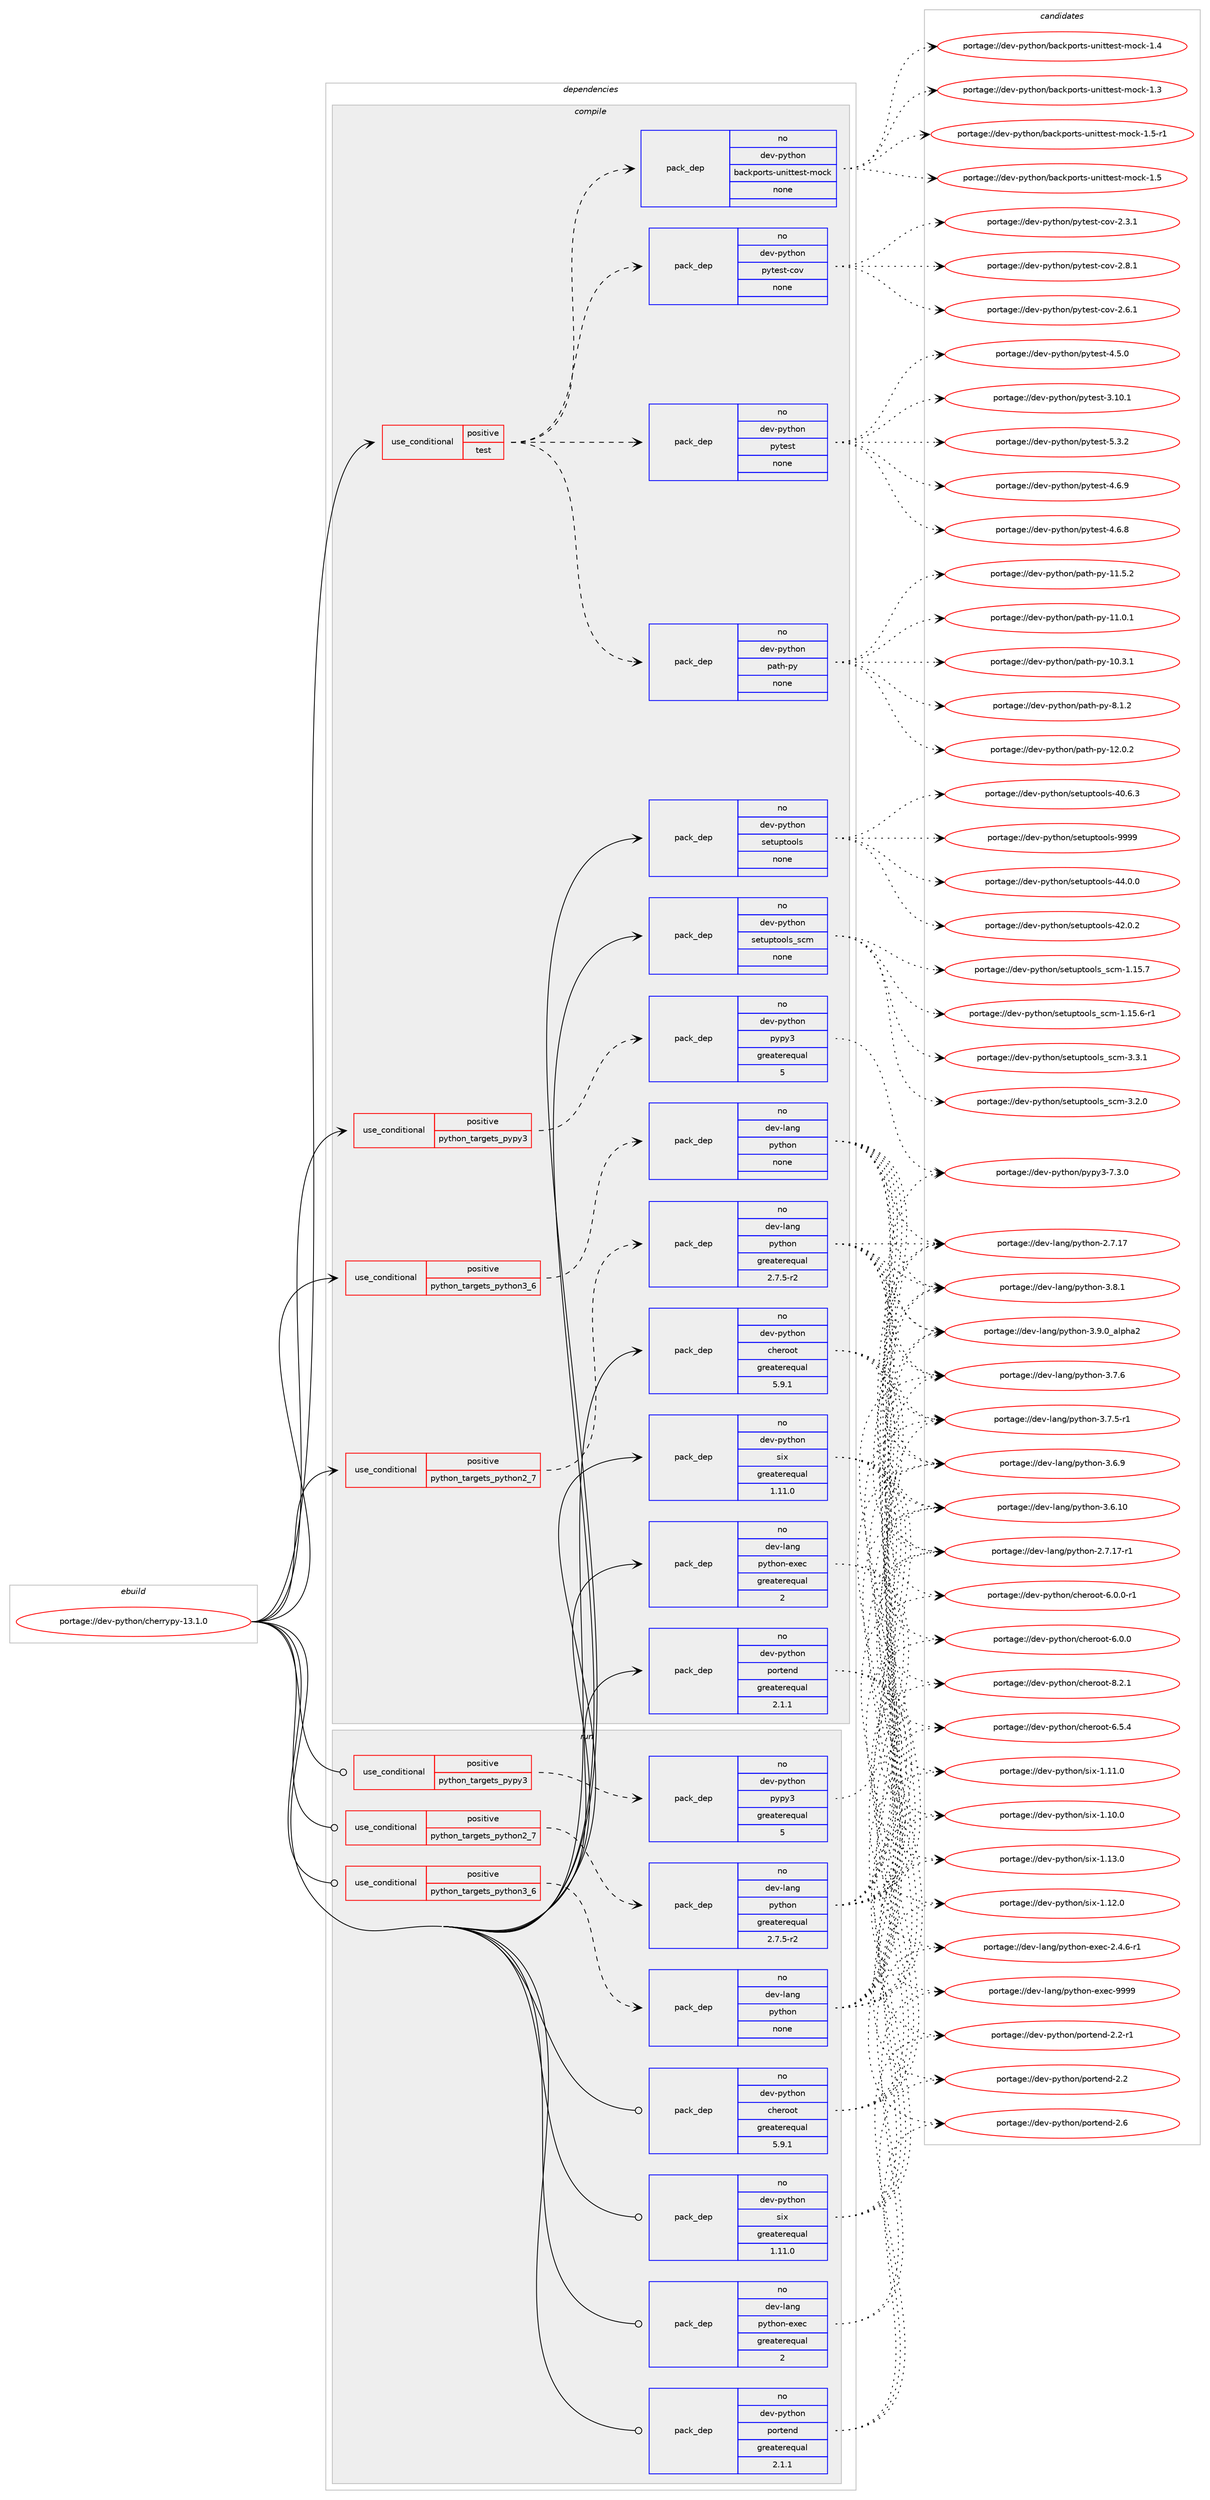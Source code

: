 digraph prolog {

# *************
# Graph options
# *************

newrank=true;
concentrate=true;
compound=true;
graph [rankdir=LR,fontname=Helvetica,fontsize=10,ranksep=1.5];#, ranksep=2.5, nodesep=0.2];
edge  [arrowhead=vee];
node  [fontname=Helvetica,fontsize=10];

# **********
# The ebuild
# **********

subgraph cluster_leftcol {
color=gray;
label=<<i>ebuild</i>>;
id [label="portage://dev-python/cherrypy-13.1.0", color=red, width=4, href="../dev-python/cherrypy-13.1.0.svg"];
}

# ****************
# The dependencies
# ****************

subgraph cluster_midcol {
color=gray;
label=<<i>dependencies</i>>;
subgraph cluster_compile {
fillcolor="#eeeeee";
style=filled;
label=<<i>compile</i>>;
subgraph cond117823 {
dependency467307 [label=<<TABLE BORDER="0" CELLBORDER="1" CELLSPACING="0" CELLPADDING="4"><TR><TD ROWSPAN="3" CELLPADDING="10">use_conditional</TD></TR><TR><TD>positive</TD></TR><TR><TD>python_targets_pypy3</TD></TR></TABLE>>, shape=none, color=red];
subgraph pack344477 {
dependency467308 [label=<<TABLE BORDER="0" CELLBORDER="1" CELLSPACING="0" CELLPADDING="4" WIDTH="220"><TR><TD ROWSPAN="6" CELLPADDING="30">pack_dep</TD></TR><TR><TD WIDTH="110">no</TD></TR><TR><TD>dev-python</TD></TR><TR><TD>pypy3</TD></TR><TR><TD>greaterequal</TD></TR><TR><TD>5</TD></TR></TABLE>>, shape=none, color=blue];
}
dependency467307:e -> dependency467308:w [weight=20,style="dashed",arrowhead="vee"];
}
id:e -> dependency467307:w [weight=20,style="solid",arrowhead="vee"];
subgraph cond117824 {
dependency467309 [label=<<TABLE BORDER="0" CELLBORDER="1" CELLSPACING="0" CELLPADDING="4"><TR><TD ROWSPAN="3" CELLPADDING="10">use_conditional</TD></TR><TR><TD>positive</TD></TR><TR><TD>python_targets_python2_7</TD></TR></TABLE>>, shape=none, color=red];
subgraph pack344478 {
dependency467310 [label=<<TABLE BORDER="0" CELLBORDER="1" CELLSPACING="0" CELLPADDING="4" WIDTH="220"><TR><TD ROWSPAN="6" CELLPADDING="30">pack_dep</TD></TR><TR><TD WIDTH="110">no</TD></TR><TR><TD>dev-lang</TD></TR><TR><TD>python</TD></TR><TR><TD>greaterequal</TD></TR><TR><TD>2.7.5-r2</TD></TR></TABLE>>, shape=none, color=blue];
}
dependency467309:e -> dependency467310:w [weight=20,style="dashed",arrowhead="vee"];
}
id:e -> dependency467309:w [weight=20,style="solid",arrowhead="vee"];
subgraph cond117825 {
dependency467311 [label=<<TABLE BORDER="0" CELLBORDER="1" CELLSPACING="0" CELLPADDING="4"><TR><TD ROWSPAN="3" CELLPADDING="10">use_conditional</TD></TR><TR><TD>positive</TD></TR><TR><TD>python_targets_python3_6</TD></TR></TABLE>>, shape=none, color=red];
subgraph pack344479 {
dependency467312 [label=<<TABLE BORDER="0" CELLBORDER="1" CELLSPACING="0" CELLPADDING="4" WIDTH="220"><TR><TD ROWSPAN="6" CELLPADDING="30">pack_dep</TD></TR><TR><TD WIDTH="110">no</TD></TR><TR><TD>dev-lang</TD></TR><TR><TD>python</TD></TR><TR><TD>none</TD></TR><TR><TD></TD></TR></TABLE>>, shape=none, color=blue];
}
dependency467311:e -> dependency467312:w [weight=20,style="dashed",arrowhead="vee"];
}
id:e -> dependency467311:w [weight=20,style="solid",arrowhead="vee"];
subgraph cond117826 {
dependency467313 [label=<<TABLE BORDER="0" CELLBORDER="1" CELLSPACING="0" CELLPADDING="4"><TR><TD ROWSPAN="3" CELLPADDING="10">use_conditional</TD></TR><TR><TD>positive</TD></TR><TR><TD>test</TD></TR></TABLE>>, shape=none, color=red];
subgraph pack344480 {
dependency467314 [label=<<TABLE BORDER="0" CELLBORDER="1" CELLSPACING="0" CELLPADDING="4" WIDTH="220"><TR><TD ROWSPAN="6" CELLPADDING="30">pack_dep</TD></TR><TR><TD WIDTH="110">no</TD></TR><TR><TD>dev-python</TD></TR><TR><TD>backports-unittest-mock</TD></TR><TR><TD>none</TD></TR><TR><TD></TD></TR></TABLE>>, shape=none, color=blue];
}
dependency467313:e -> dependency467314:w [weight=20,style="dashed",arrowhead="vee"];
subgraph pack344481 {
dependency467315 [label=<<TABLE BORDER="0" CELLBORDER="1" CELLSPACING="0" CELLPADDING="4" WIDTH="220"><TR><TD ROWSPAN="6" CELLPADDING="30">pack_dep</TD></TR><TR><TD WIDTH="110">no</TD></TR><TR><TD>dev-python</TD></TR><TR><TD>path-py</TD></TR><TR><TD>none</TD></TR><TR><TD></TD></TR></TABLE>>, shape=none, color=blue];
}
dependency467313:e -> dependency467315:w [weight=20,style="dashed",arrowhead="vee"];
subgraph pack344482 {
dependency467316 [label=<<TABLE BORDER="0" CELLBORDER="1" CELLSPACING="0" CELLPADDING="4" WIDTH="220"><TR><TD ROWSPAN="6" CELLPADDING="30">pack_dep</TD></TR><TR><TD WIDTH="110">no</TD></TR><TR><TD>dev-python</TD></TR><TR><TD>pytest</TD></TR><TR><TD>none</TD></TR><TR><TD></TD></TR></TABLE>>, shape=none, color=blue];
}
dependency467313:e -> dependency467316:w [weight=20,style="dashed",arrowhead="vee"];
subgraph pack344483 {
dependency467317 [label=<<TABLE BORDER="0" CELLBORDER="1" CELLSPACING="0" CELLPADDING="4" WIDTH="220"><TR><TD ROWSPAN="6" CELLPADDING="30">pack_dep</TD></TR><TR><TD WIDTH="110">no</TD></TR><TR><TD>dev-python</TD></TR><TR><TD>pytest-cov</TD></TR><TR><TD>none</TD></TR><TR><TD></TD></TR></TABLE>>, shape=none, color=blue];
}
dependency467313:e -> dependency467317:w [weight=20,style="dashed",arrowhead="vee"];
}
id:e -> dependency467313:w [weight=20,style="solid",arrowhead="vee"];
subgraph pack344484 {
dependency467318 [label=<<TABLE BORDER="0" CELLBORDER="1" CELLSPACING="0" CELLPADDING="4" WIDTH="220"><TR><TD ROWSPAN="6" CELLPADDING="30">pack_dep</TD></TR><TR><TD WIDTH="110">no</TD></TR><TR><TD>dev-lang</TD></TR><TR><TD>python-exec</TD></TR><TR><TD>greaterequal</TD></TR><TR><TD>2</TD></TR></TABLE>>, shape=none, color=blue];
}
id:e -> dependency467318:w [weight=20,style="solid",arrowhead="vee"];
subgraph pack344485 {
dependency467319 [label=<<TABLE BORDER="0" CELLBORDER="1" CELLSPACING="0" CELLPADDING="4" WIDTH="220"><TR><TD ROWSPAN="6" CELLPADDING="30">pack_dep</TD></TR><TR><TD WIDTH="110">no</TD></TR><TR><TD>dev-python</TD></TR><TR><TD>cheroot</TD></TR><TR><TD>greaterequal</TD></TR><TR><TD>5.9.1</TD></TR></TABLE>>, shape=none, color=blue];
}
id:e -> dependency467319:w [weight=20,style="solid",arrowhead="vee"];
subgraph pack344486 {
dependency467320 [label=<<TABLE BORDER="0" CELLBORDER="1" CELLSPACING="0" CELLPADDING="4" WIDTH="220"><TR><TD ROWSPAN="6" CELLPADDING="30">pack_dep</TD></TR><TR><TD WIDTH="110">no</TD></TR><TR><TD>dev-python</TD></TR><TR><TD>portend</TD></TR><TR><TD>greaterequal</TD></TR><TR><TD>2.1.1</TD></TR></TABLE>>, shape=none, color=blue];
}
id:e -> dependency467320:w [weight=20,style="solid",arrowhead="vee"];
subgraph pack344487 {
dependency467321 [label=<<TABLE BORDER="0" CELLBORDER="1" CELLSPACING="0" CELLPADDING="4" WIDTH="220"><TR><TD ROWSPAN="6" CELLPADDING="30">pack_dep</TD></TR><TR><TD WIDTH="110">no</TD></TR><TR><TD>dev-python</TD></TR><TR><TD>setuptools</TD></TR><TR><TD>none</TD></TR><TR><TD></TD></TR></TABLE>>, shape=none, color=blue];
}
id:e -> dependency467321:w [weight=20,style="solid",arrowhead="vee"];
subgraph pack344488 {
dependency467322 [label=<<TABLE BORDER="0" CELLBORDER="1" CELLSPACING="0" CELLPADDING="4" WIDTH="220"><TR><TD ROWSPAN="6" CELLPADDING="30">pack_dep</TD></TR><TR><TD WIDTH="110">no</TD></TR><TR><TD>dev-python</TD></TR><TR><TD>setuptools_scm</TD></TR><TR><TD>none</TD></TR><TR><TD></TD></TR></TABLE>>, shape=none, color=blue];
}
id:e -> dependency467322:w [weight=20,style="solid",arrowhead="vee"];
subgraph pack344489 {
dependency467323 [label=<<TABLE BORDER="0" CELLBORDER="1" CELLSPACING="0" CELLPADDING="4" WIDTH="220"><TR><TD ROWSPAN="6" CELLPADDING="30">pack_dep</TD></TR><TR><TD WIDTH="110">no</TD></TR><TR><TD>dev-python</TD></TR><TR><TD>six</TD></TR><TR><TD>greaterequal</TD></TR><TR><TD>1.11.0</TD></TR></TABLE>>, shape=none, color=blue];
}
id:e -> dependency467323:w [weight=20,style="solid",arrowhead="vee"];
}
subgraph cluster_compileandrun {
fillcolor="#eeeeee";
style=filled;
label=<<i>compile and run</i>>;
}
subgraph cluster_run {
fillcolor="#eeeeee";
style=filled;
label=<<i>run</i>>;
subgraph cond117827 {
dependency467324 [label=<<TABLE BORDER="0" CELLBORDER="1" CELLSPACING="0" CELLPADDING="4"><TR><TD ROWSPAN="3" CELLPADDING="10">use_conditional</TD></TR><TR><TD>positive</TD></TR><TR><TD>python_targets_pypy3</TD></TR></TABLE>>, shape=none, color=red];
subgraph pack344490 {
dependency467325 [label=<<TABLE BORDER="0" CELLBORDER="1" CELLSPACING="0" CELLPADDING="4" WIDTH="220"><TR><TD ROWSPAN="6" CELLPADDING="30">pack_dep</TD></TR><TR><TD WIDTH="110">no</TD></TR><TR><TD>dev-python</TD></TR><TR><TD>pypy3</TD></TR><TR><TD>greaterequal</TD></TR><TR><TD>5</TD></TR></TABLE>>, shape=none, color=blue];
}
dependency467324:e -> dependency467325:w [weight=20,style="dashed",arrowhead="vee"];
}
id:e -> dependency467324:w [weight=20,style="solid",arrowhead="odot"];
subgraph cond117828 {
dependency467326 [label=<<TABLE BORDER="0" CELLBORDER="1" CELLSPACING="0" CELLPADDING="4"><TR><TD ROWSPAN="3" CELLPADDING="10">use_conditional</TD></TR><TR><TD>positive</TD></TR><TR><TD>python_targets_python2_7</TD></TR></TABLE>>, shape=none, color=red];
subgraph pack344491 {
dependency467327 [label=<<TABLE BORDER="0" CELLBORDER="1" CELLSPACING="0" CELLPADDING="4" WIDTH="220"><TR><TD ROWSPAN="6" CELLPADDING="30">pack_dep</TD></TR><TR><TD WIDTH="110">no</TD></TR><TR><TD>dev-lang</TD></TR><TR><TD>python</TD></TR><TR><TD>greaterequal</TD></TR><TR><TD>2.7.5-r2</TD></TR></TABLE>>, shape=none, color=blue];
}
dependency467326:e -> dependency467327:w [weight=20,style="dashed",arrowhead="vee"];
}
id:e -> dependency467326:w [weight=20,style="solid",arrowhead="odot"];
subgraph cond117829 {
dependency467328 [label=<<TABLE BORDER="0" CELLBORDER="1" CELLSPACING="0" CELLPADDING="4"><TR><TD ROWSPAN="3" CELLPADDING="10">use_conditional</TD></TR><TR><TD>positive</TD></TR><TR><TD>python_targets_python3_6</TD></TR></TABLE>>, shape=none, color=red];
subgraph pack344492 {
dependency467329 [label=<<TABLE BORDER="0" CELLBORDER="1" CELLSPACING="0" CELLPADDING="4" WIDTH="220"><TR><TD ROWSPAN="6" CELLPADDING="30">pack_dep</TD></TR><TR><TD WIDTH="110">no</TD></TR><TR><TD>dev-lang</TD></TR><TR><TD>python</TD></TR><TR><TD>none</TD></TR><TR><TD></TD></TR></TABLE>>, shape=none, color=blue];
}
dependency467328:e -> dependency467329:w [weight=20,style="dashed",arrowhead="vee"];
}
id:e -> dependency467328:w [weight=20,style="solid",arrowhead="odot"];
subgraph pack344493 {
dependency467330 [label=<<TABLE BORDER="0" CELLBORDER="1" CELLSPACING="0" CELLPADDING="4" WIDTH="220"><TR><TD ROWSPAN="6" CELLPADDING="30">pack_dep</TD></TR><TR><TD WIDTH="110">no</TD></TR><TR><TD>dev-lang</TD></TR><TR><TD>python-exec</TD></TR><TR><TD>greaterequal</TD></TR><TR><TD>2</TD></TR></TABLE>>, shape=none, color=blue];
}
id:e -> dependency467330:w [weight=20,style="solid",arrowhead="odot"];
subgraph pack344494 {
dependency467331 [label=<<TABLE BORDER="0" CELLBORDER="1" CELLSPACING="0" CELLPADDING="4" WIDTH="220"><TR><TD ROWSPAN="6" CELLPADDING="30">pack_dep</TD></TR><TR><TD WIDTH="110">no</TD></TR><TR><TD>dev-python</TD></TR><TR><TD>cheroot</TD></TR><TR><TD>greaterequal</TD></TR><TR><TD>5.9.1</TD></TR></TABLE>>, shape=none, color=blue];
}
id:e -> dependency467331:w [weight=20,style="solid",arrowhead="odot"];
subgraph pack344495 {
dependency467332 [label=<<TABLE BORDER="0" CELLBORDER="1" CELLSPACING="0" CELLPADDING="4" WIDTH="220"><TR><TD ROWSPAN="6" CELLPADDING="30">pack_dep</TD></TR><TR><TD WIDTH="110">no</TD></TR><TR><TD>dev-python</TD></TR><TR><TD>portend</TD></TR><TR><TD>greaterequal</TD></TR><TR><TD>2.1.1</TD></TR></TABLE>>, shape=none, color=blue];
}
id:e -> dependency467332:w [weight=20,style="solid",arrowhead="odot"];
subgraph pack344496 {
dependency467333 [label=<<TABLE BORDER="0" CELLBORDER="1" CELLSPACING="0" CELLPADDING="4" WIDTH="220"><TR><TD ROWSPAN="6" CELLPADDING="30">pack_dep</TD></TR><TR><TD WIDTH="110">no</TD></TR><TR><TD>dev-python</TD></TR><TR><TD>six</TD></TR><TR><TD>greaterequal</TD></TR><TR><TD>1.11.0</TD></TR></TABLE>>, shape=none, color=blue];
}
id:e -> dependency467333:w [weight=20,style="solid",arrowhead="odot"];
}
}

# **************
# The candidates
# **************

subgraph cluster_choices {
rank=same;
color=gray;
label=<<i>candidates</i>>;

subgraph choice344477 {
color=black;
nodesep=1;
choice100101118451121211161041111104711212111212151455546514648 [label="portage://dev-python/pypy3-7.3.0", color=red, width=4,href="../dev-python/pypy3-7.3.0.svg"];
dependency467308:e -> choice100101118451121211161041111104711212111212151455546514648:w [style=dotted,weight="100"];
}
subgraph choice344478 {
color=black;
nodesep=1;
choice10010111845108971101034711212111610411111045514657464895971081121049750 [label="portage://dev-lang/python-3.9.0_alpha2", color=red, width=4,href="../dev-lang/python-3.9.0_alpha2.svg"];
choice100101118451089711010347112121116104111110455146564649 [label="portage://dev-lang/python-3.8.1", color=red, width=4,href="../dev-lang/python-3.8.1.svg"];
choice100101118451089711010347112121116104111110455146554654 [label="portage://dev-lang/python-3.7.6", color=red, width=4,href="../dev-lang/python-3.7.6.svg"];
choice1001011184510897110103471121211161041111104551465546534511449 [label="portage://dev-lang/python-3.7.5-r1", color=red, width=4,href="../dev-lang/python-3.7.5-r1.svg"];
choice100101118451089711010347112121116104111110455146544657 [label="portage://dev-lang/python-3.6.9", color=red, width=4,href="../dev-lang/python-3.6.9.svg"];
choice10010111845108971101034711212111610411111045514654464948 [label="portage://dev-lang/python-3.6.10", color=red, width=4,href="../dev-lang/python-3.6.10.svg"];
choice100101118451089711010347112121116104111110455046554649554511449 [label="portage://dev-lang/python-2.7.17-r1", color=red, width=4,href="../dev-lang/python-2.7.17-r1.svg"];
choice10010111845108971101034711212111610411111045504655464955 [label="portage://dev-lang/python-2.7.17", color=red, width=4,href="../dev-lang/python-2.7.17.svg"];
dependency467310:e -> choice10010111845108971101034711212111610411111045514657464895971081121049750:w [style=dotted,weight="100"];
dependency467310:e -> choice100101118451089711010347112121116104111110455146564649:w [style=dotted,weight="100"];
dependency467310:e -> choice100101118451089711010347112121116104111110455146554654:w [style=dotted,weight="100"];
dependency467310:e -> choice1001011184510897110103471121211161041111104551465546534511449:w [style=dotted,weight="100"];
dependency467310:e -> choice100101118451089711010347112121116104111110455146544657:w [style=dotted,weight="100"];
dependency467310:e -> choice10010111845108971101034711212111610411111045514654464948:w [style=dotted,weight="100"];
dependency467310:e -> choice100101118451089711010347112121116104111110455046554649554511449:w [style=dotted,weight="100"];
dependency467310:e -> choice10010111845108971101034711212111610411111045504655464955:w [style=dotted,weight="100"];
}
subgraph choice344479 {
color=black;
nodesep=1;
choice10010111845108971101034711212111610411111045514657464895971081121049750 [label="portage://dev-lang/python-3.9.0_alpha2", color=red, width=4,href="../dev-lang/python-3.9.0_alpha2.svg"];
choice100101118451089711010347112121116104111110455146564649 [label="portage://dev-lang/python-3.8.1", color=red, width=4,href="../dev-lang/python-3.8.1.svg"];
choice100101118451089711010347112121116104111110455146554654 [label="portage://dev-lang/python-3.7.6", color=red, width=4,href="../dev-lang/python-3.7.6.svg"];
choice1001011184510897110103471121211161041111104551465546534511449 [label="portage://dev-lang/python-3.7.5-r1", color=red, width=4,href="../dev-lang/python-3.7.5-r1.svg"];
choice100101118451089711010347112121116104111110455146544657 [label="portage://dev-lang/python-3.6.9", color=red, width=4,href="../dev-lang/python-3.6.9.svg"];
choice10010111845108971101034711212111610411111045514654464948 [label="portage://dev-lang/python-3.6.10", color=red, width=4,href="../dev-lang/python-3.6.10.svg"];
choice100101118451089711010347112121116104111110455046554649554511449 [label="portage://dev-lang/python-2.7.17-r1", color=red, width=4,href="../dev-lang/python-2.7.17-r1.svg"];
choice10010111845108971101034711212111610411111045504655464955 [label="portage://dev-lang/python-2.7.17", color=red, width=4,href="../dev-lang/python-2.7.17.svg"];
dependency467312:e -> choice10010111845108971101034711212111610411111045514657464895971081121049750:w [style=dotted,weight="100"];
dependency467312:e -> choice100101118451089711010347112121116104111110455146564649:w [style=dotted,weight="100"];
dependency467312:e -> choice100101118451089711010347112121116104111110455146554654:w [style=dotted,weight="100"];
dependency467312:e -> choice1001011184510897110103471121211161041111104551465546534511449:w [style=dotted,weight="100"];
dependency467312:e -> choice100101118451089711010347112121116104111110455146544657:w [style=dotted,weight="100"];
dependency467312:e -> choice10010111845108971101034711212111610411111045514654464948:w [style=dotted,weight="100"];
dependency467312:e -> choice100101118451089711010347112121116104111110455046554649554511449:w [style=dotted,weight="100"];
dependency467312:e -> choice10010111845108971101034711212111610411111045504655464955:w [style=dotted,weight="100"];
}
subgraph choice344480 {
color=black;
nodesep=1;
choice1001011184511212111610411111047989799107112111114116115451171101051161161011151164510911199107454946534511449 [label="portage://dev-python/backports-unittest-mock-1.5-r1", color=red, width=4,href="../dev-python/backports-unittest-mock-1.5-r1.svg"];
choice100101118451121211161041111104798979910711211111411611545117110105116116101115116451091119910745494653 [label="portage://dev-python/backports-unittest-mock-1.5", color=red, width=4,href="../dev-python/backports-unittest-mock-1.5.svg"];
choice100101118451121211161041111104798979910711211111411611545117110105116116101115116451091119910745494652 [label="portage://dev-python/backports-unittest-mock-1.4", color=red, width=4,href="../dev-python/backports-unittest-mock-1.4.svg"];
choice100101118451121211161041111104798979910711211111411611545117110105116116101115116451091119910745494651 [label="portage://dev-python/backports-unittest-mock-1.3", color=red, width=4,href="../dev-python/backports-unittest-mock-1.3.svg"];
dependency467314:e -> choice1001011184511212111610411111047989799107112111114116115451171101051161161011151164510911199107454946534511449:w [style=dotted,weight="100"];
dependency467314:e -> choice100101118451121211161041111104798979910711211111411611545117110105116116101115116451091119910745494653:w [style=dotted,weight="100"];
dependency467314:e -> choice100101118451121211161041111104798979910711211111411611545117110105116116101115116451091119910745494652:w [style=dotted,weight="100"];
dependency467314:e -> choice100101118451121211161041111104798979910711211111411611545117110105116116101115116451091119910745494651:w [style=dotted,weight="100"];
}
subgraph choice344481 {
color=black;
nodesep=1;
choice10010111845112121116104111110471129711610445112121455646494650 [label="portage://dev-python/path-py-8.1.2", color=red, width=4,href="../dev-python/path-py-8.1.2.svg"];
choice1001011184511212111610411111047112971161044511212145495046484650 [label="portage://dev-python/path-py-12.0.2", color=red, width=4,href="../dev-python/path-py-12.0.2.svg"];
choice1001011184511212111610411111047112971161044511212145494946534650 [label="portage://dev-python/path-py-11.5.2", color=red, width=4,href="../dev-python/path-py-11.5.2.svg"];
choice1001011184511212111610411111047112971161044511212145494946484649 [label="portage://dev-python/path-py-11.0.1", color=red, width=4,href="../dev-python/path-py-11.0.1.svg"];
choice1001011184511212111610411111047112971161044511212145494846514649 [label="portage://dev-python/path-py-10.3.1", color=red, width=4,href="../dev-python/path-py-10.3.1.svg"];
dependency467315:e -> choice10010111845112121116104111110471129711610445112121455646494650:w [style=dotted,weight="100"];
dependency467315:e -> choice1001011184511212111610411111047112971161044511212145495046484650:w [style=dotted,weight="100"];
dependency467315:e -> choice1001011184511212111610411111047112971161044511212145494946534650:w [style=dotted,weight="100"];
dependency467315:e -> choice1001011184511212111610411111047112971161044511212145494946484649:w [style=dotted,weight="100"];
dependency467315:e -> choice1001011184511212111610411111047112971161044511212145494846514649:w [style=dotted,weight="100"];
}
subgraph choice344482 {
color=black;
nodesep=1;
choice1001011184511212111610411111047112121116101115116455346514650 [label="portage://dev-python/pytest-5.3.2", color=red, width=4,href="../dev-python/pytest-5.3.2.svg"];
choice1001011184511212111610411111047112121116101115116455246544657 [label="portage://dev-python/pytest-4.6.9", color=red, width=4,href="../dev-python/pytest-4.6.9.svg"];
choice1001011184511212111610411111047112121116101115116455246544656 [label="portage://dev-python/pytest-4.6.8", color=red, width=4,href="../dev-python/pytest-4.6.8.svg"];
choice1001011184511212111610411111047112121116101115116455246534648 [label="portage://dev-python/pytest-4.5.0", color=red, width=4,href="../dev-python/pytest-4.5.0.svg"];
choice100101118451121211161041111104711212111610111511645514649484649 [label="portage://dev-python/pytest-3.10.1", color=red, width=4,href="../dev-python/pytest-3.10.1.svg"];
dependency467316:e -> choice1001011184511212111610411111047112121116101115116455346514650:w [style=dotted,weight="100"];
dependency467316:e -> choice1001011184511212111610411111047112121116101115116455246544657:w [style=dotted,weight="100"];
dependency467316:e -> choice1001011184511212111610411111047112121116101115116455246544656:w [style=dotted,weight="100"];
dependency467316:e -> choice1001011184511212111610411111047112121116101115116455246534648:w [style=dotted,weight="100"];
dependency467316:e -> choice100101118451121211161041111104711212111610111511645514649484649:w [style=dotted,weight="100"];
}
subgraph choice344483 {
color=black;
nodesep=1;
choice10010111845112121116104111110471121211161011151164599111118455046564649 [label="portage://dev-python/pytest-cov-2.8.1", color=red, width=4,href="../dev-python/pytest-cov-2.8.1.svg"];
choice10010111845112121116104111110471121211161011151164599111118455046544649 [label="portage://dev-python/pytest-cov-2.6.1", color=red, width=4,href="../dev-python/pytest-cov-2.6.1.svg"];
choice10010111845112121116104111110471121211161011151164599111118455046514649 [label="portage://dev-python/pytest-cov-2.3.1", color=red, width=4,href="../dev-python/pytest-cov-2.3.1.svg"];
dependency467317:e -> choice10010111845112121116104111110471121211161011151164599111118455046564649:w [style=dotted,weight="100"];
dependency467317:e -> choice10010111845112121116104111110471121211161011151164599111118455046544649:w [style=dotted,weight="100"];
dependency467317:e -> choice10010111845112121116104111110471121211161011151164599111118455046514649:w [style=dotted,weight="100"];
}
subgraph choice344484 {
color=black;
nodesep=1;
choice10010111845108971101034711212111610411111045101120101994557575757 [label="portage://dev-lang/python-exec-9999", color=red, width=4,href="../dev-lang/python-exec-9999.svg"];
choice10010111845108971101034711212111610411111045101120101994550465246544511449 [label="portage://dev-lang/python-exec-2.4.6-r1", color=red, width=4,href="../dev-lang/python-exec-2.4.6-r1.svg"];
dependency467318:e -> choice10010111845108971101034711212111610411111045101120101994557575757:w [style=dotted,weight="100"];
dependency467318:e -> choice10010111845108971101034711212111610411111045101120101994550465246544511449:w [style=dotted,weight="100"];
}
subgraph choice344485 {
color=black;
nodesep=1;
choice100101118451121211161041111104799104101114111111116455646504649 [label="portage://dev-python/cheroot-8.2.1", color=red, width=4,href="../dev-python/cheroot-8.2.1.svg"];
choice100101118451121211161041111104799104101114111111116455446534652 [label="portage://dev-python/cheroot-6.5.4", color=red, width=4,href="../dev-python/cheroot-6.5.4.svg"];
choice1001011184511212111610411111047991041011141111111164554464846484511449 [label="portage://dev-python/cheroot-6.0.0-r1", color=red, width=4,href="../dev-python/cheroot-6.0.0-r1.svg"];
choice100101118451121211161041111104799104101114111111116455446484648 [label="portage://dev-python/cheroot-6.0.0", color=red, width=4,href="../dev-python/cheroot-6.0.0.svg"];
dependency467319:e -> choice100101118451121211161041111104799104101114111111116455646504649:w [style=dotted,weight="100"];
dependency467319:e -> choice100101118451121211161041111104799104101114111111116455446534652:w [style=dotted,weight="100"];
dependency467319:e -> choice1001011184511212111610411111047991041011141111111164554464846484511449:w [style=dotted,weight="100"];
dependency467319:e -> choice100101118451121211161041111104799104101114111111116455446484648:w [style=dotted,weight="100"];
}
subgraph choice344486 {
color=black;
nodesep=1;
choice100101118451121211161041111104711211111411610111010045504654 [label="portage://dev-python/portend-2.6", color=red, width=4,href="../dev-python/portend-2.6.svg"];
choice1001011184511212111610411111047112111114116101110100455046504511449 [label="portage://dev-python/portend-2.2-r1", color=red, width=4,href="../dev-python/portend-2.2-r1.svg"];
choice100101118451121211161041111104711211111411610111010045504650 [label="portage://dev-python/portend-2.2", color=red, width=4,href="../dev-python/portend-2.2.svg"];
dependency467320:e -> choice100101118451121211161041111104711211111411610111010045504654:w [style=dotted,weight="100"];
dependency467320:e -> choice1001011184511212111610411111047112111114116101110100455046504511449:w [style=dotted,weight="100"];
dependency467320:e -> choice100101118451121211161041111104711211111411610111010045504650:w [style=dotted,weight="100"];
}
subgraph choice344487 {
color=black;
nodesep=1;
choice10010111845112121116104111110471151011161171121161111111081154557575757 [label="portage://dev-python/setuptools-9999", color=red, width=4,href="../dev-python/setuptools-9999.svg"];
choice100101118451121211161041111104711510111611711211611111110811545525246484648 [label="portage://dev-python/setuptools-44.0.0", color=red, width=4,href="../dev-python/setuptools-44.0.0.svg"];
choice100101118451121211161041111104711510111611711211611111110811545525046484650 [label="portage://dev-python/setuptools-42.0.2", color=red, width=4,href="../dev-python/setuptools-42.0.2.svg"];
choice100101118451121211161041111104711510111611711211611111110811545524846544651 [label="portage://dev-python/setuptools-40.6.3", color=red, width=4,href="../dev-python/setuptools-40.6.3.svg"];
dependency467321:e -> choice10010111845112121116104111110471151011161171121161111111081154557575757:w [style=dotted,weight="100"];
dependency467321:e -> choice100101118451121211161041111104711510111611711211611111110811545525246484648:w [style=dotted,weight="100"];
dependency467321:e -> choice100101118451121211161041111104711510111611711211611111110811545525046484650:w [style=dotted,weight="100"];
dependency467321:e -> choice100101118451121211161041111104711510111611711211611111110811545524846544651:w [style=dotted,weight="100"];
}
subgraph choice344488 {
color=black;
nodesep=1;
choice10010111845112121116104111110471151011161171121161111111081159511599109455146514649 [label="portage://dev-python/setuptools_scm-3.3.1", color=red, width=4,href="../dev-python/setuptools_scm-3.3.1.svg"];
choice10010111845112121116104111110471151011161171121161111111081159511599109455146504648 [label="portage://dev-python/setuptools_scm-3.2.0", color=red, width=4,href="../dev-python/setuptools_scm-3.2.0.svg"];
choice1001011184511212111610411111047115101116117112116111111108115951159910945494649534655 [label="portage://dev-python/setuptools_scm-1.15.7", color=red, width=4,href="../dev-python/setuptools_scm-1.15.7.svg"];
choice10010111845112121116104111110471151011161171121161111111081159511599109454946495346544511449 [label="portage://dev-python/setuptools_scm-1.15.6-r1", color=red, width=4,href="../dev-python/setuptools_scm-1.15.6-r1.svg"];
dependency467322:e -> choice10010111845112121116104111110471151011161171121161111111081159511599109455146514649:w [style=dotted,weight="100"];
dependency467322:e -> choice10010111845112121116104111110471151011161171121161111111081159511599109455146504648:w [style=dotted,weight="100"];
dependency467322:e -> choice1001011184511212111610411111047115101116117112116111111108115951159910945494649534655:w [style=dotted,weight="100"];
dependency467322:e -> choice10010111845112121116104111110471151011161171121161111111081159511599109454946495346544511449:w [style=dotted,weight="100"];
}
subgraph choice344489 {
color=black;
nodesep=1;
choice100101118451121211161041111104711510512045494649514648 [label="portage://dev-python/six-1.13.0", color=red, width=4,href="../dev-python/six-1.13.0.svg"];
choice100101118451121211161041111104711510512045494649504648 [label="portage://dev-python/six-1.12.0", color=red, width=4,href="../dev-python/six-1.12.0.svg"];
choice100101118451121211161041111104711510512045494649494648 [label="portage://dev-python/six-1.11.0", color=red, width=4,href="../dev-python/six-1.11.0.svg"];
choice100101118451121211161041111104711510512045494649484648 [label="portage://dev-python/six-1.10.0", color=red, width=4,href="../dev-python/six-1.10.0.svg"];
dependency467323:e -> choice100101118451121211161041111104711510512045494649514648:w [style=dotted,weight="100"];
dependency467323:e -> choice100101118451121211161041111104711510512045494649504648:w [style=dotted,weight="100"];
dependency467323:e -> choice100101118451121211161041111104711510512045494649494648:w [style=dotted,weight="100"];
dependency467323:e -> choice100101118451121211161041111104711510512045494649484648:w [style=dotted,weight="100"];
}
subgraph choice344490 {
color=black;
nodesep=1;
choice100101118451121211161041111104711212111212151455546514648 [label="portage://dev-python/pypy3-7.3.0", color=red, width=4,href="../dev-python/pypy3-7.3.0.svg"];
dependency467325:e -> choice100101118451121211161041111104711212111212151455546514648:w [style=dotted,weight="100"];
}
subgraph choice344491 {
color=black;
nodesep=1;
choice10010111845108971101034711212111610411111045514657464895971081121049750 [label="portage://dev-lang/python-3.9.0_alpha2", color=red, width=4,href="../dev-lang/python-3.9.0_alpha2.svg"];
choice100101118451089711010347112121116104111110455146564649 [label="portage://dev-lang/python-3.8.1", color=red, width=4,href="../dev-lang/python-3.8.1.svg"];
choice100101118451089711010347112121116104111110455146554654 [label="portage://dev-lang/python-3.7.6", color=red, width=4,href="../dev-lang/python-3.7.6.svg"];
choice1001011184510897110103471121211161041111104551465546534511449 [label="portage://dev-lang/python-3.7.5-r1", color=red, width=4,href="../dev-lang/python-3.7.5-r1.svg"];
choice100101118451089711010347112121116104111110455146544657 [label="portage://dev-lang/python-3.6.9", color=red, width=4,href="../dev-lang/python-3.6.9.svg"];
choice10010111845108971101034711212111610411111045514654464948 [label="portage://dev-lang/python-3.6.10", color=red, width=4,href="../dev-lang/python-3.6.10.svg"];
choice100101118451089711010347112121116104111110455046554649554511449 [label="portage://dev-lang/python-2.7.17-r1", color=red, width=4,href="../dev-lang/python-2.7.17-r1.svg"];
choice10010111845108971101034711212111610411111045504655464955 [label="portage://dev-lang/python-2.7.17", color=red, width=4,href="../dev-lang/python-2.7.17.svg"];
dependency467327:e -> choice10010111845108971101034711212111610411111045514657464895971081121049750:w [style=dotted,weight="100"];
dependency467327:e -> choice100101118451089711010347112121116104111110455146564649:w [style=dotted,weight="100"];
dependency467327:e -> choice100101118451089711010347112121116104111110455146554654:w [style=dotted,weight="100"];
dependency467327:e -> choice1001011184510897110103471121211161041111104551465546534511449:w [style=dotted,weight="100"];
dependency467327:e -> choice100101118451089711010347112121116104111110455146544657:w [style=dotted,weight="100"];
dependency467327:e -> choice10010111845108971101034711212111610411111045514654464948:w [style=dotted,weight="100"];
dependency467327:e -> choice100101118451089711010347112121116104111110455046554649554511449:w [style=dotted,weight="100"];
dependency467327:e -> choice10010111845108971101034711212111610411111045504655464955:w [style=dotted,weight="100"];
}
subgraph choice344492 {
color=black;
nodesep=1;
choice10010111845108971101034711212111610411111045514657464895971081121049750 [label="portage://dev-lang/python-3.9.0_alpha2", color=red, width=4,href="../dev-lang/python-3.9.0_alpha2.svg"];
choice100101118451089711010347112121116104111110455146564649 [label="portage://dev-lang/python-3.8.1", color=red, width=4,href="../dev-lang/python-3.8.1.svg"];
choice100101118451089711010347112121116104111110455146554654 [label="portage://dev-lang/python-3.7.6", color=red, width=4,href="../dev-lang/python-3.7.6.svg"];
choice1001011184510897110103471121211161041111104551465546534511449 [label="portage://dev-lang/python-3.7.5-r1", color=red, width=4,href="../dev-lang/python-3.7.5-r1.svg"];
choice100101118451089711010347112121116104111110455146544657 [label="portage://dev-lang/python-3.6.9", color=red, width=4,href="../dev-lang/python-3.6.9.svg"];
choice10010111845108971101034711212111610411111045514654464948 [label="portage://dev-lang/python-3.6.10", color=red, width=4,href="../dev-lang/python-3.6.10.svg"];
choice100101118451089711010347112121116104111110455046554649554511449 [label="portage://dev-lang/python-2.7.17-r1", color=red, width=4,href="../dev-lang/python-2.7.17-r1.svg"];
choice10010111845108971101034711212111610411111045504655464955 [label="portage://dev-lang/python-2.7.17", color=red, width=4,href="../dev-lang/python-2.7.17.svg"];
dependency467329:e -> choice10010111845108971101034711212111610411111045514657464895971081121049750:w [style=dotted,weight="100"];
dependency467329:e -> choice100101118451089711010347112121116104111110455146564649:w [style=dotted,weight="100"];
dependency467329:e -> choice100101118451089711010347112121116104111110455146554654:w [style=dotted,weight="100"];
dependency467329:e -> choice1001011184510897110103471121211161041111104551465546534511449:w [style=dotted,weight="100"];
dependency467329:e -> choice100101118451089711010347112121116104111110455146544657:w [style=dotted,weight="100"];
dependency467329:e -> choice10010111845108971101034711212111610411111045514654464948:w [style=dotted,weight="100"];
dependency467329:e -> choice100101118451089711010347112121116104111110455046554649554511449:w [style=dotted,weight="100"];
dependency467329:e -> choice10010111845108971101034711212111610411111045504655464955:w [style=dotted,weight="100"];
}
subgraph choice344493 {
color=black;
nodesep=1;
choice10010111845108971101034711212111610411111045101120101994557575757 [label="portage://dev-lang/python-exec-9999", color=red, width=4,href="../dev-lang/python-exec-9999.svg"];
choice10010111845108971101034711212111610411111045101120101994550465246544511449 [label="portage://dev-lang/python-exec-2.4.6-r1", color=red, width=4,href="../dev-lang/python-exec-2.4.6-r1.svg"];
dependency467330:e -> choice10010111845108971101034711212111610411111045101120101994557575757:w [style=dotted,weight="100"];
dependency467330:e -> choice10010111845108971101034711212111610411111045101120101994550465246544511449:w [style=dotted,weight="100"];
}
subgraph choice344494 {
color=black;
nodesep=1;
choice100101118451121211161041111104799104101114111111116455646504649 [label="portage://dev-python/cheroot-8.2.1", color=red, width=4,href="../dev-python/cheroot-8.2.1.svg"];
choice100101118451121211161041111104799104101114111111116455446534652 [label="portage://dev-python/cheroot-6.5.4", color=red, width=4,href="../dev-python/cheroot-6.5.4.svg"];
choice1001011184511212111610411111047991041011141111111164554464846484511449 [label="portage://dev-python/cheroot-6.0.0-r1", color=red, width=4,href="../dev-python/cheroot-6.0.0-r1.svg"];
choice100101118451121211161041111104799104101114111111116455446484648 [label="portage://dev-python/cheroot-6.0.0", color=red, width=4,href="../dev-python/cheroot-6.0.0.svg"];
dependency467331:e -> choice100101118451121211161041111104799104101114111111116455646504649:w [style=dotted,weight="100"];
dependency467331:e -> choice100101118451121211161041111104799104101114111111116455446534652:w [style=dotted,weight="100"];
dependency467331:e -> choice1001011184511212111610411111047991041011141111111164554464846484511449:w [style=dotted,weight="100"];
dependency467331:e -> choice100101118451121211161041111104799104101114111111116455446484648:w [style=dotted,weight="100"];
}
subgraph choice344495 {
color=black;
nodesep=1;
choice100101118451121211161041111104711211111411610111010045504654 [label="portage://dev-python/portend-2.6", color=red, width=4,href="../dev-python/portend-2.6.svg"];
choice1001011184511212111610411111047112111114116101110100455046504511449 [label="portage://dev-python/portend-2.2-r1", color=red, width=4,href="../dev-python/portend-2.2-r1.svg"];
choice100101118451121211161041111104711211111411610111010045504650 [label="portage://dev-python/portend-2.2", color=red, width=4,href="../dev-python/portend-2.2.svg"];
dependency467332:e -> choice100101118451121211161041111104711211111411610111010045504654:w [style=dotted,weight="100"];
dependency467332:e -> choice1001011184511212111610411111047112111114116101110100455046504511449:w [style=dotted,weight="100"];
dependency467332:e -> choice100101118451121211161041111104711211111411610111010045504650:w [style=dotted,weight="100"];
}
subgraph choice344496 {
color=black;
nodesep=1;
choice100101118451121211161041111104711510512045494649514648 [label="portage://dev-python/six-1.13.0", color=red, width=4,href="../dev-python/six-1.13.0.svg"];
choice100101118451121211161041111104711510512045494649504648 [label="portage://dev-python/six-1.12.0", color=red, width=4,href="../dev-python/six-1.12.0.svg"];
choice100101118451121211161041111104711510512045494649494648 [label="portage://dev-python/six-1.11.0", color=red, width=4,href="../dev-python/six-1.11.0.svg"];
choice100101118451121211161041111104711510512045494649484648 [label="portage://dev-python/six-1.10.0", color=red, width=4,href="../dev-python/six-1.10.0.svg"];
dependency467333:e -> choice100101118451121211161041111104711510512045494649514648:w [style=dotted,weight="100"];
dependency467333:e -> choice100101118451121211161041111104711510512045494649504648:w [style=dotted,weight="100"];
dependency467333:e -> choice100101118451121211161041111104711510512045494649494648:w [style=dotted,weight="100"];
dependency467333:e -> choice100101118451121211161041111104711510512045494649484648:w [style=dotted,weight="100"];
}
}

}
